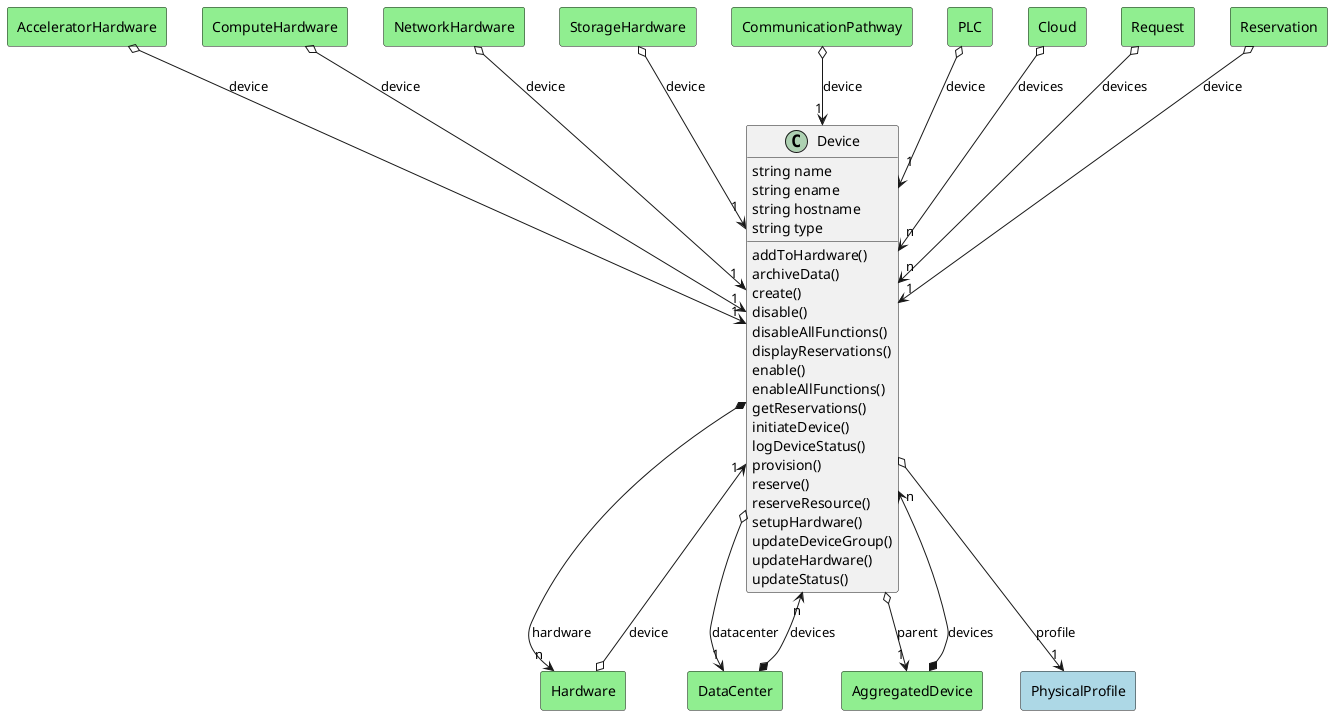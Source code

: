 @startuml

class "Device" as Model {
 string name
 string ename
 string hostname
 string type

 addToHardware()
 archiveData()
 create()
 disable()
 disableAllFunctions()
 displayReservations()
 enable()
 enableAllFunctions()
 getReservations()
 initiateDevice()
 logDeviceStatus()
 provision()
 reserve()
 reserveResource()
 setupHardware()
 updateDeviceGroup()
 updateHardware()
 updateStatus()
 
}

rectangle "PhysicalProfile" as PhysicalProfile #lightblue {
}

Model o--> "1" PhysicalProfile : profile


rectangle "Hardware" as Hardware #lightblue {
}

Model *--> "n" Hardware : hardware


rectangle "DataCenter" as DataCenter #lightblue {
}

Model o--> "1" DataCenter : datacenter


rectangle "AggregatedDevice" as AggregatedDevice #lightblue {
}

Model o--> "1" AggregatedDevice : parent




    rectangle "AcceleratorHardware" as AcceleratorHardware #lightgreen {
    }
    
        AcceleratorHardware   o--> "1" Model : "device"
    
    rectangle "AggregatedDevice" as AggregatedDevice #lightgreen {
    }
    
        AggregatedDevice   *--> "n" Model : "devices"
    
    rectangle "ComputeHardware" as ComputeHardware #lightgreen {
    }
    
        ComputeHardware   o--> "1" Model : "device"
    
    rectangle "DataCenter" as DataCenter #lightgreen {
    }
    
        DataCenter   *--> "n" Model : "devices"
    
    rectangle "Hardware" as Hardware #lightgreen {
    }
    
        Hardware   o--> "1" Model : "device"
    
    rectangle "NetworkHardware" as NetworkHardware #lightgreen {
    }
    
        NetworkHardware   o--> "1" Model : "device"
    
    rectangle "StorageHardware" as StorageHardware #lightgreen {
    }
    
        StorageHardware   o--> "1" Model : "device"
    
    rectangle "CommunicationPathway" as CommunicationPathway #lightgreen {
    }
    
        CommunicationPathway   o--> "1" Model : "device"
    
    rectangle "PLC" as PLC #lightgreen {
    }
    
        PLC   o--> "1" Model : "device"
    
    rectangle "Cloud" as Cloud #lightgreen {
    }
    
        Cloud   o--> "n" Model : "devices"
    
    rectangle "Request" as Request #lightgreen {
    }
    
        Request   o--> "n" Model : "devices"
    
    rectangle "Reservation" as Reservation #lightgreen {
    }
    
        Reservation   o--> "1" Model : "device"
    

@enduml
